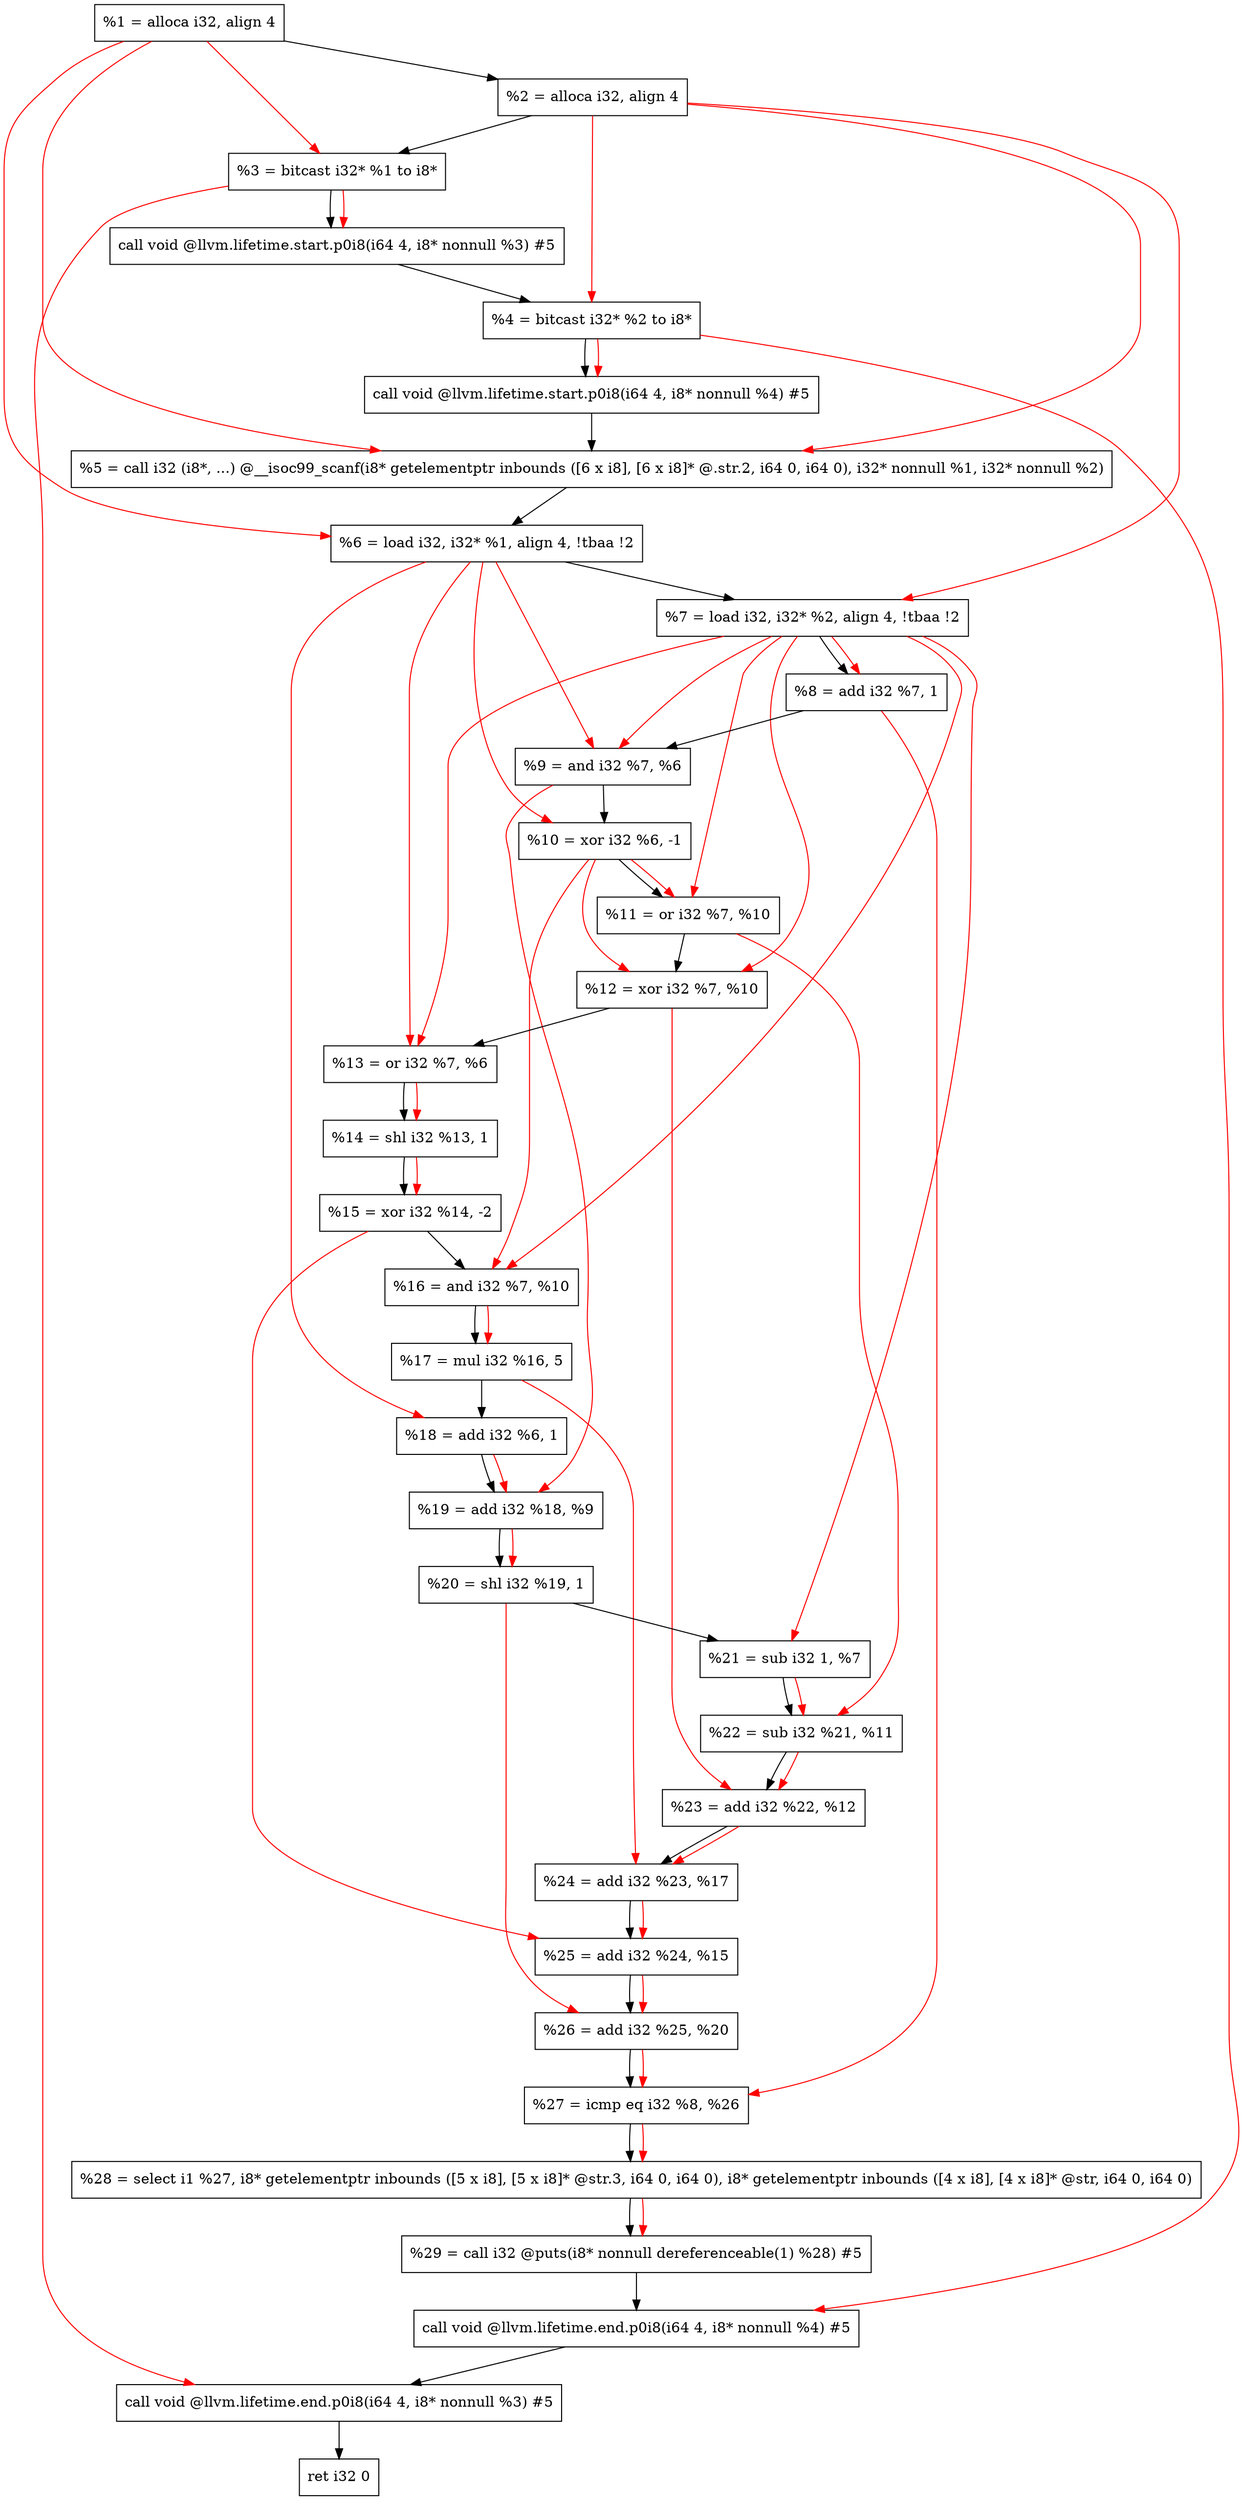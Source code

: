 digraph "DFG for'main' function" {
	Node0x692a78[shape=record, label="  %1 = alloca i32, align 4"];
	Node0x692af8[shape=record, label="  %2 = alloca i32, align 4"];
	Node0x692b88[shape=record, label="  %3 = bitcast i32* %1 to i8*"];
	Node0x692fe8[shape=record, label="  call void @llvm.lifetime.start.p0i8(i64 4, i8* nonnull %3) #5"];
	Node0x6930c8[shape=record, label="  %4 = bitcast i32* %2 to i8*"];
	Node0x6931e8[shape=record, label="  call void @llvm.lifetime.start.p0i8(i64 4, i8* nonnull %4) #5"];
	Node0x693420[shape=record, label="  %5 = call i32 (i8*, ...) @__isoc99_scanf(i8* getelementptr inbounds ([6 x i8], [6 x i8]* @.str.2, i64 0, i64 0), i32* nonnull %1, i32* nonnull %2)"];
	Node0x6934d8[shape=record, label="  %6 = load i32, i32* %1, align 4, !tbaa !2"];
	Node0x694448[shape=record, label="  %7 = load i32, i32* %2, align 4, !tbaa !2"];
	Node0x694ad0[shape=record, label="  %8 = add i32 %7, 1"];
	Node0x694b40[shape=record, label="  %9 = and i32 %7, %6"];
	Node0x694bb0[shape=record, label="  %10 = xor i32 %6, -1"];
	Node0x694c20[shape=record, label="  %11 = or i32 %7, %10"];
	Node0x694c90[shape=record, label="  %12 = xor i32 %7, %10"];
	Node0x694d00[shape=record, label="  %13 = or i32 %7, %6"];
	Node0x694d70[shape=record, label="  %14 = shl i32 %13, 1"];
	Node0x694de0[shape=record, label="  %15 = xor i32 %14, -2"];
	Node0x694e50[shape=record, label="  %16 = and i32 %7, %10"];
	Node0x694ec0[shape=record, label="  %17 = mul i32 %16, 5"];
	Node0x694f30[shape=record, label="  %18 = add i32 %6, 1"];
	Node0x694fa0[shape=record, label="  %19 = add i32 %18, %9"];
	Node0x695010[shape=record, label="  %20 = shl i32 %19, 1"];
	Node0x695080[shape=record, label="  %21 = sub i32 1, %7"];
	Node0x6950f0[shape=record, label="  %22 = sub i32 %21, %11"];
	Node0x695160[shape=record, label="  %23 = add i32 %22, %12"];
	Node0x6951d0[shape=record, label="  %24 = add i32 %23, %17"];
	Node0x695240[shape=record, label="  %25 = add i32 %24, %15"];
	Node0x6952b0[shape=record, label="  %26 = add i32 %25, %20"];
	Node0x695320[shape=record, label="  %27 = icmp eq i32 %8, %26"];
	Node0x6339d8[shape=record, label="  %28 = select i1 %27, i8* getelementptr inbounds ([5 x i8], [5 x i8]* @str.3, i64 0, i64 0), i8* getelementptr inbounds ([4 x i8], [4 x i8]* @str, i64 0, i64 0)"];
	Node0x6953b0[shape=record, label="  %29 = call i32 @puts(i8* nonnull dereferenceable(1) %28) #5"];
	Node0x695608[shape=record, label="  call void @llvm.lifetime.end.p0i8(i64 4, i8* nonnull %4) #5"];
	Node0x695768[shape=record, label="  call void @llvm.lifetime.end.p0i8(i64 4, i8* nonnull %3) #5"];
	Node0x695828[shape=record, label="  ret i32 0"];
	Node0x692a78 -> Node0x692af8;
	Node0x692af8 -> Node0x692b88;
	Node0x692b88 -> Node0x692fe8;
	Node0x692fe8 -> Node0x6930c8;
	Node0x6930c8 -> Node0x6931e8;
	Node0x6931e8 -> Node0x693420;
	Node0x693420 -> Node0x6934d8;
	Node0x6934d8 -> Node0x694448;
	Node0x694448 -> Node0x694ad0;
	Node0x694ad0 -> Node0x694b40;
	Node0x694b40 -> Node0x694bb0;
	Node0x694bb0 -> Node0x694c20;
	Node0x694c20 -> Node0x694c90;
	Node0x694c90 -> Node0x694d00;
	Node0x694d00 -> Node0x694d70;
	Node0x694d70 -> Node0x694de0;
	Node0x694de0 -> Node0x694e50;
	Node0x694e50 -> Node0x694ec0;
	Node0x694ec0 -> Node0x694f30;
	Node0x694f30 -> Node0x694fa0;
	Node0x694fa0 -> Node0x695010;
	Node0x695010 -> Node0x695080;
	Node0x695080 -> Node0x6950f0;
	Node0x6950f0 -> Node0x695160;
	Node0x695160 -> Node0x6951d0;
	Node0x6951d0 -> Node0x695240;
	Node0x695240 -> Node0x6952b0;
	Node0x6952b0 -> Node0x695320;
	Node0x695320 -> Node0x6339d8;
	Node0x6339d8 -> Node0x6953b0;
	Node0x6953b0 -> Node0x695608;
	Node0x695608 -> Node0x695768;
	Node0x695768 -> Node0x695828;
edge [color=red]
	Node0x692a78 -> Node0x692b88;
	Node0x692b88 -> Node0x692fe8;
	Node0x692af8 -> Node0x6930c8;
	Node0x6930c8 -> Node0x6931e8;
	Node0x692a78 -> Node0x693420;
	Node0x692af8 -> Node0x693420;
	Node0x692a78 -> Node0x6934d8;
	Node0x692af8 -> Node0x694448;
	Node0x694448 -> Node0x694ad0;
	Node0x694448 -> Node0x694b40;
	Node0x6934d8 -> Node0x694b40;
	Node0x6934d8 -> Node0x694bb0;
	Node0x694448 -> Node0x694c20;
	Node0x694bb0 -> Node0x694c20;
	Node0x694448 -> Node0x694c90;
	Node0x694bb0 -> Node0x694c90;
	Node0x694448 -> Node0x694d00;
	Node0x6934d8 -> Node0x694d00;
	Node0x694d00 -> Node0x694d70;
	Node0x694d70 -> Node0x694de0;
	Node0x694448 -> Node0x694e50;
	Node0x694bb0 -> Node0x694e50;
	Node0x694e50 -> Node0x694ec0;
	Node0x6934d8 -> Node0x694f30;
	Node0x694f30 -> Node0x694fa0;
	Node0x694b40 -> Node0x694fa0;
	Node0x694fa0 -> Node0x695010;
	Node0x694448 -> Node0x695080;
	Node0x695080 -> Node0x6950f0;
	Node0x694c20 -> Node0x6950f0;
	Node0x6950f0 -> Node0x695160;
	Node0x694c90 -> Node0x695160;
	Node0x695160 -> Node0x6951d0;
	Node0x694ec0 -> Node0x6951d0;
	Node0x6951d0 -> Node0x695240;
	Node0x694de0 -> Node0x695240;
	Node0x695240 -> Node0x6952b0;
	Node0x695010 -> Node0x6952b0;
	Node0x694ad0 -> Node0x695320;
	Node0x6952b0 -> Node0x695320;
	Node0x695320 -> Node0x6339d8;
	Node0x6339d8 -> Node0x6953b0;
	Node0x6930c8 -> Node0x695608;
	Node0x692b88 -> Node0x695768;
}
